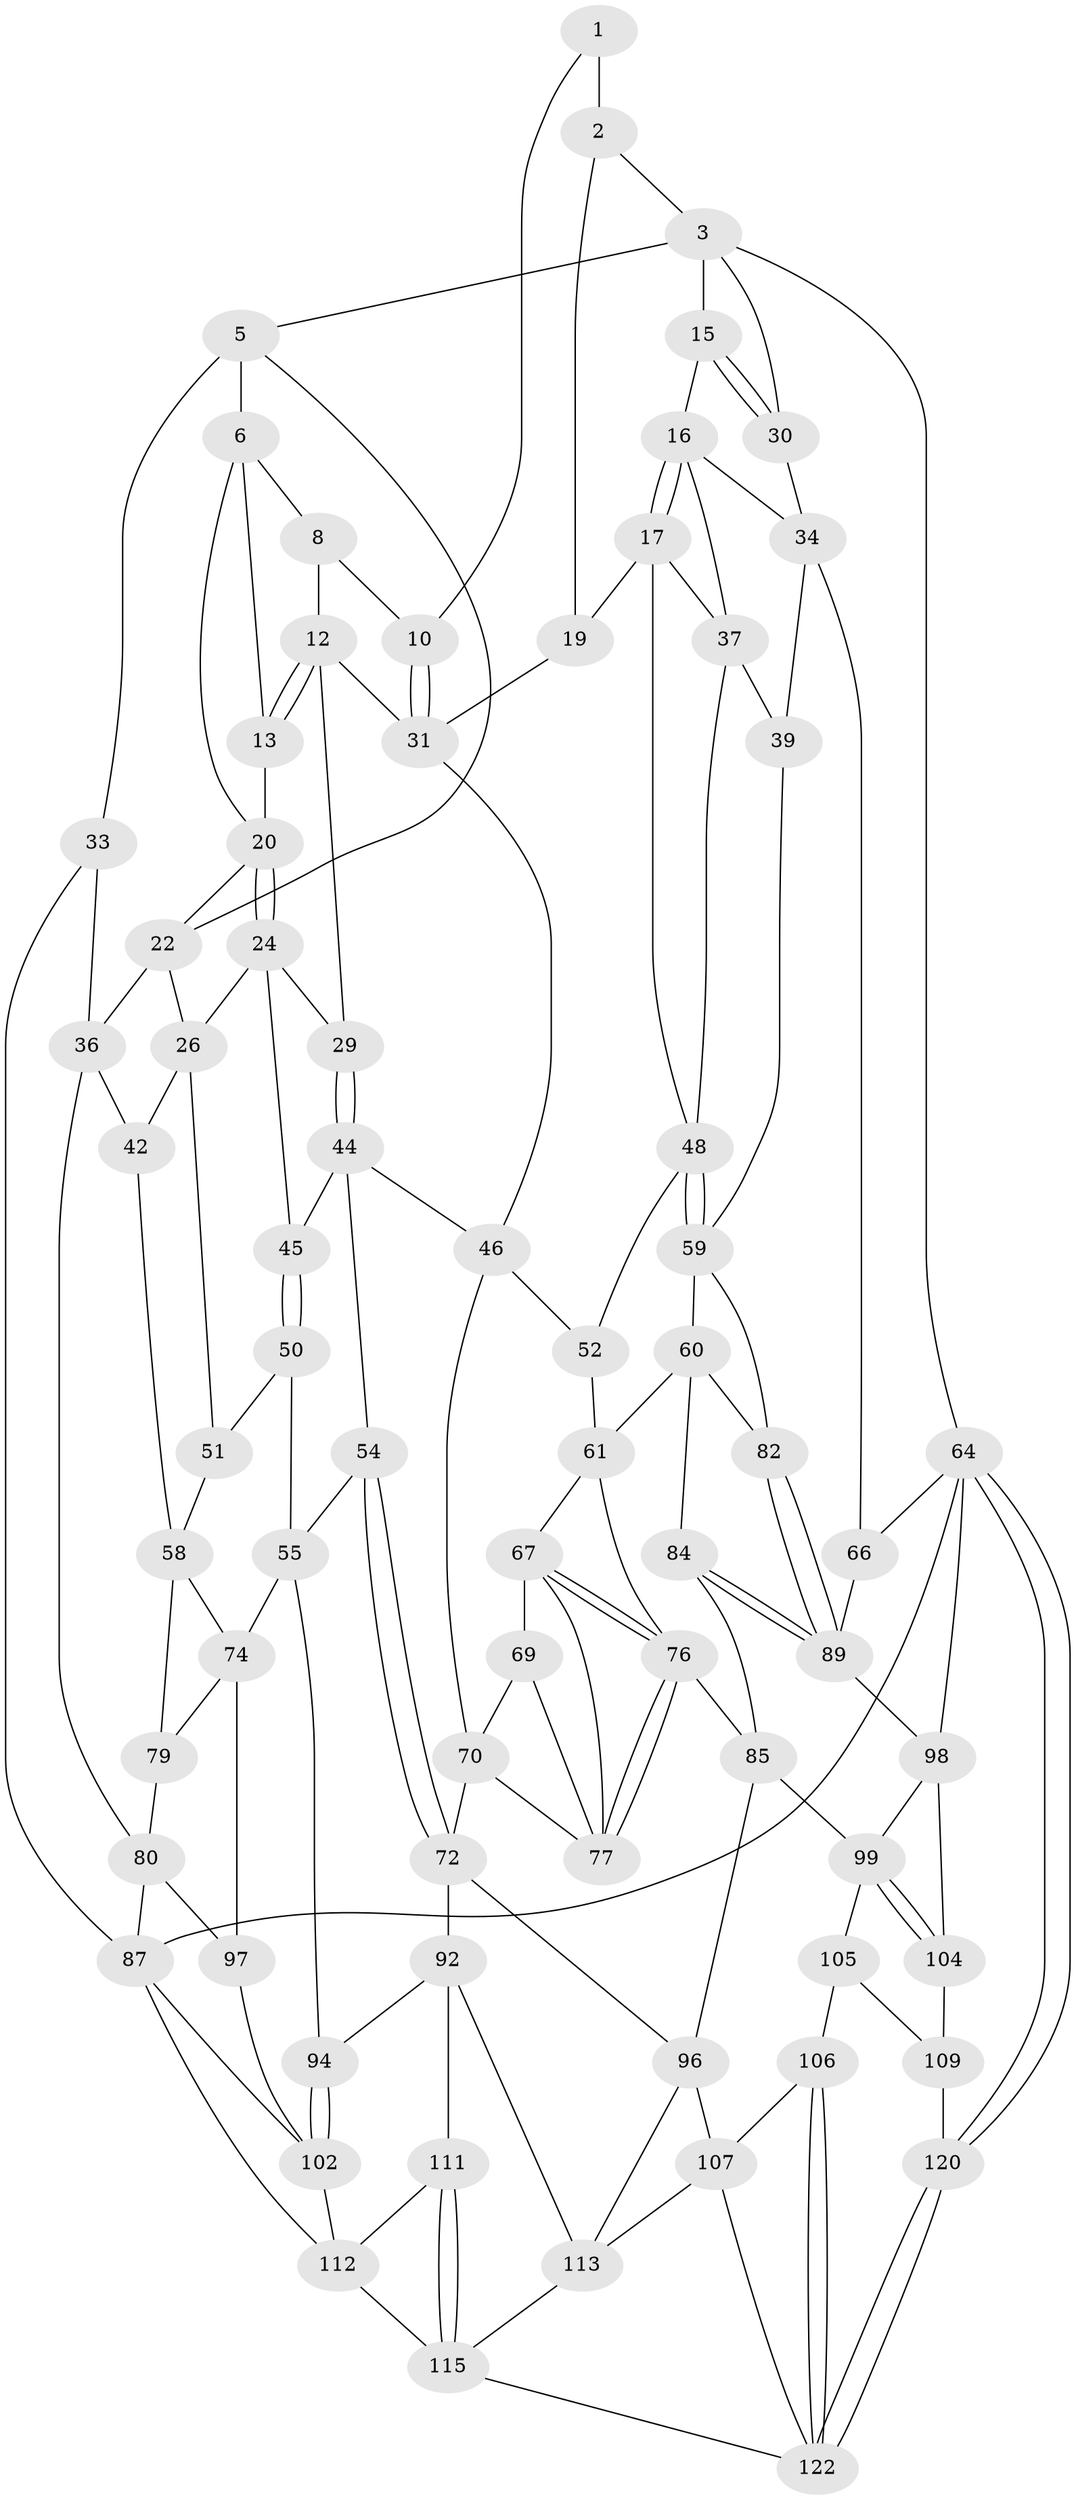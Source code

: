 // original degree distribution, {3: 0.016260162601626018, 4: 0.25203252032520324, 6: 0.22764227642276422, 5: 0.5040650406504065}
// Generated by graph-tools (version 1.1) at 2025/11/02/27/25 16:11:57]
// undirected, 73 vertices, 151 edges
graph export_dot {
graph [start="1"]
  node [color=gray90,style=filled];
  1 [pos="+0.5512441828381286+0",super="+9"];
  2 [pos="+0.6944501947496083+0",super="+14"];
  3 [pos="+0.9106910233217929+0",super="+4"];
  5 [pos="+0.09438457043878185+0",super="+23"];
  6 [pos="+0.2061738375919151+0",super="+7"];
  8 [pos="+0.4316058159128517+0",super="+11"];
  10 [pos="+0.4892247445305219+0.09269491402594106"];
  12 [pos="+0.3625273207079224+0.09806148787245138",super="+28"];
  13 [pos="+0.3288200172656203+0.06450989973284778"];
  15 [pos="+0.8729143757634954+0.074713267102082"];
  16 [pos="+0.8709834692875029+0.09090065562424159",super="+35"];
  17 [pos="+0.7932105692909133+0.17570104928422978",super="+18"];
  19 [pos="+0.6964921988959941+0.1443978097378728"];
  20 [pos="+0.2727496846170924+0.09544500911191513",super="+21"];
  22 [pos="+0.14523317645300146+0.1132989014225462",super="+27"];
  24 [pos="+0.29145238887117+0.21946071874218864",super="+25"];
  26 [pos="+0.19018425160274044+0.2125095177223633",super="+41"];
  29 [pos="+0.35223464707205737+0.21526010578903054"];
  30 [pos="+1+0"];
  31 [pos="+0.4609781618335953+0.21043621744442384",super="+32"];
  33 [pos="+0+0.23938159863436276"];
  34 [pos="+1+0.09686946688787601",super="+38"];
  36 [pos="+0+0.32267848716142783",super="+43"];
  37 [pos="+0.8809088964392253+0.21635714322985727",super="+40"];
  39 [pos="+1+0.4083213001220924"];
  42 [pos="+0.066105760485109+0.34353137118435934"];
  44 [pos="+0.35815829183705356+0.32898005333795727",super="+47"];
  45 [pos="+0.26124596958833557+0.33031214679894394"];
  46 [pos="+0.5415178469046877+0.3841628025801223",super="+53"];
  48 [pos="+0.7844674308035171+0.3778358384878705",super="+49"];
  50 [pos="+0.2582783478741783+0.33951242433048473",super="+56"];
  51 [pos="+0.16590546069705614+0.36164506445951355",super="+57"];
  52 [pos="+0.7601013492552595+0.39137436066926085"];
  54 [pos="+0.4280550880087746+0.47209668417737966"];
  55 [pos="+0.3733056306859735+0.4876417956623848",super="+73"];
  58 [pos="+0.155012246972339+0.48261896297424767",super="+75"];
  59 [pos="+0.9041167192557054+0.49339691084960136",super="+63"];
  60 [pos="+0.8422039622582809+0.5201972893757071",super="+83"];
  61 [pos="+0.8393329601296307+0.5201194788299054",super="+62"];
  64 [pos="+1+1",super="+65"];
  66 [pos="+1+0.6726113277931003"];
  67 [pos="+0.7420990445120946+0.5083661992573713",super="+68"];
  69 [pos="+0.6471632944093901+0.5124416654444236"];
  70 [pos="+0.6171189641276411+0.472083026668602",super="+71"];
  72 [pos="+0.5355901255960024+0.6819182277109336",super="+91"];
  74 [pos="+0.18711500644026377+0.6529168419114829",super="+88"];
  76 [pos="+0.7486271947889205+0.6048802225680354",super="+78"];
  77 [pos="+0.7180424676348054+0.5965339663498418",super="+81"];
  79 [pos="+0+0.4597543962236058"];
  80 [pos="+0+0.42253124534316094",super="+86"];
  82 [pos="+0.9155045930487604+0.5856786641302926"];
  84 [pos="+0.7948166790157275+0.6417580578520876"];
  85 [pos="+0.7740289809826093+0.6378672638482388",super="+95"];
  87 [pos="+0+1",super="+118"];
  89 [pos="+0.9160798362260419+0.6850789337688559",super="+90"];
  92 [pos="+0.49270883712784325+0.754111285321069",super="+93"];
  94 [pos="+0.3334216662233479+0.7346094340460222"];
  96 [pos="+0.5877137235485274+0.758163727070013",super="+108"];
  97 [pos="+0.05353814227980535+0.7709532269835976"];
  98 [pos="+0.9087242285486627+0.7115560254980051",super="+101"];
  99 [pos="+0.8606598935839984+0.8004167112717421",super="+100"];
  102 [pos="+0.23317082528679+0.8708340791258458",super="+103"];
  104 [pos="+0.9256707599829554+0.8805332953497855"];
  105 [pos="+0.7540468500900419+0.9090131327888971"];
  106 [pos="+0.7248996412348195+0.9175795707935964"];
  107 [pos="+0.7086442409923569+0.9148362121092045",super="+116"];
  109 [pos="+0.9039986990526755+0.9014709316122688",super="+110"];
  111 [pos="+0.3810234153750023+0.8596593752525234"];
  112 [pos="+0.30034169873289795+0.9123665316950771",super="+117"];
  113 [pos="+0.6267739850915937+0.8818616138075316",super="+114"];
  115 [pos="+0.45990638454551586+1",super="+119"];
  120 [pos="+0.882655387297403+1",super="+121"];
  122 [pos="+0.6939797435028473+1",super="+123"];
  1 -- 2 [weight=2];
  1 -- 10;
  2 -- 3;
  2 -- 19;
  3 -- 15;
  3 -- 64;
  3 -- 5;
  3 -- 30;
  5 -- 6;
  5 -- 33 [weight=2];
  5 -- 22;
  6 -- 20;
  6 -- 8;
  6 -- 13;
  8 -- 10;
  8 -- 12;
  10 -- 31;
  10 -- 31;
  12 -- 13;
  12 -- 13;
  12 -- 29;
  12 -- 31;
  13 -- 20;
  15 -- 16;
  15 -- 30;
  15 -- 30;
  16 -- 17;
  16 -- 17;
  16 -- 34;
  16 -- 37;
  17 -- 37;
  17 -- 48;
  17 -- 19;
  19 -- 31;
  20 -- 24;
  20 -- 24;
  20 -- 22;
  22 -- 26;
  22 -- 36;
  24 -- 29;
  24 -- 26;
  24 -- 45;
  26 -- 51;
  26 -- 42;
  29 -- 44;
  29 -- 44;
  30 -- 34;
  31 -- 46;
  33 -- 36;
  33 -- 87;
  34 -- 66;
  34 -- 39;
  36 -- 80;
  36 -- 42;
  37 -- 48;
  37 -- 39;
  39 -- 59;
  42 -- 58;
  44 -- 45;
  44 -- 54;
  44 -- 46;
  45 -- 50;
  45 -- 50;
  46 -- 70;
  46 -- 52;
  48 -- 59;
  48 -- 59;
  48 -- 52;
  50 -- 51 [weight=2];
  50 -- 55;
  51 -- 58;
  52 -- 61;
  54 -- 55;
  54 -- 72;
  54 -- 72;
  55 -- 74;
  55 -- 94;
  58 -- 74;
  58 -- 79;
  59 -- 60;
  59 -- 82;
  60 -- 61;
  60 -- 82;
  60 -- 84;
  61 -- 76;
  61 -- 67;
  64 -- 120;
  64 -- 120;
  64 -- 87;
  64 -- 66;
  64 -- 98;
  66 -- 89;
  67 -- 76;
  67 -- 76;
  67 -- 69;
  67 -- 77;
  69 -- 70;
  69 -- 77;
  70 -- 72;
  70 -- 77;
  72 -- 96;
  72 -- 92;
  74 -- 97;
  74 -- 79;
  76 -- 77;
  76 -- 77;
  76 -- 85;
  79 -- 80;
  80 -- 97;
  80 -- 87;
  82 -- 89;
  82 -- 89;
  84 -- 85;
  84 -- 89;
  84 -- 89;
  85 -- 96;
  85 -- 99;
  87 -- 102;
  87 -- 112;
  89 -- 98;
  92 -- 113;
  92 -- 94;
  92 -- 111;
  94 -- 102;
  94 -- 102;
  96 -- 113;
  96 -- 107;
  97 -- 102;
  98 -- 99;
  98 -- 104;
  99 -- 104;
  99 -- 104;
  99 -- 105;
  102 -- 112;
  104 -- 109;
  105 -- 106;
  105 -- 109;
  106 -- 107;
  106 -- 122;
  106 -- 122;
  107 -- 113;
  107 -- 122;
  109 -- 120 [weight=2];
  111 -- 112;
  111 -- 115;
  111 -- 115;
  112 -- 115;
  113 -- 115;
  115 -- 122;
  120 -- 122;
  120 -- 122;
}
